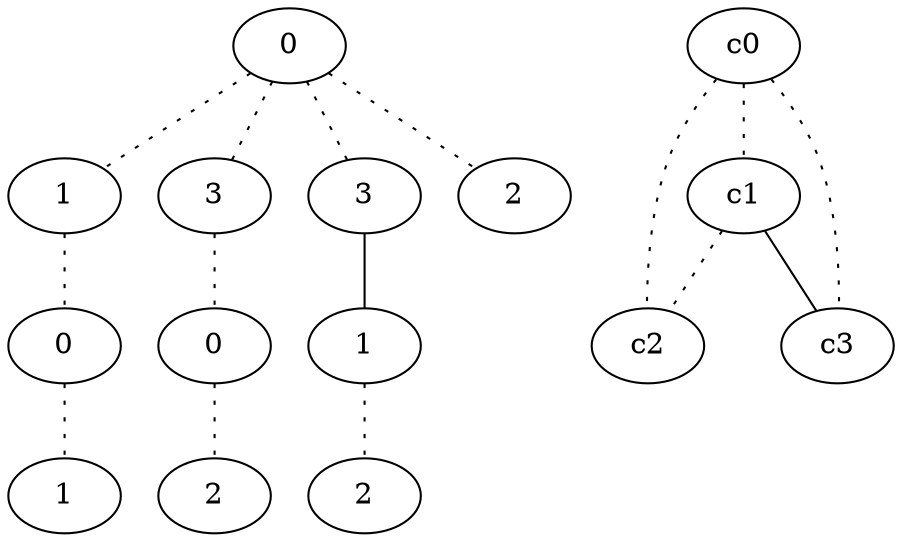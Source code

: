 graph {
a0[label=0];
a1[label=1];
a2[label=0];
a3[label=1];
a4[label=3];
a5[label=0];
a6[label=2];
a7[label=3];
a8[label=1];
a9[label=2];
a10[label=2];
a0 -- a1 [style=dotted];
a0 -- a4 [style=dotted];
a0 -- a7 [style=dotted];
a0 -- a10 [style=dotted];
a1 -- a2 [style=dotted];
a2 -- a3 [style=dotted];
a4 -- a5 [style=dotted];
a5 -- a6 [style=dotted];
a7 -- a8;
a8 -- a9 [style=dotted];
c0 -- c1 [style=dotted];
c0 -- c2 [style=dotted];
c0 -- c3 [style=dotted];
c1 -- c2 [style=dotted];
c1 -- c3;
}
